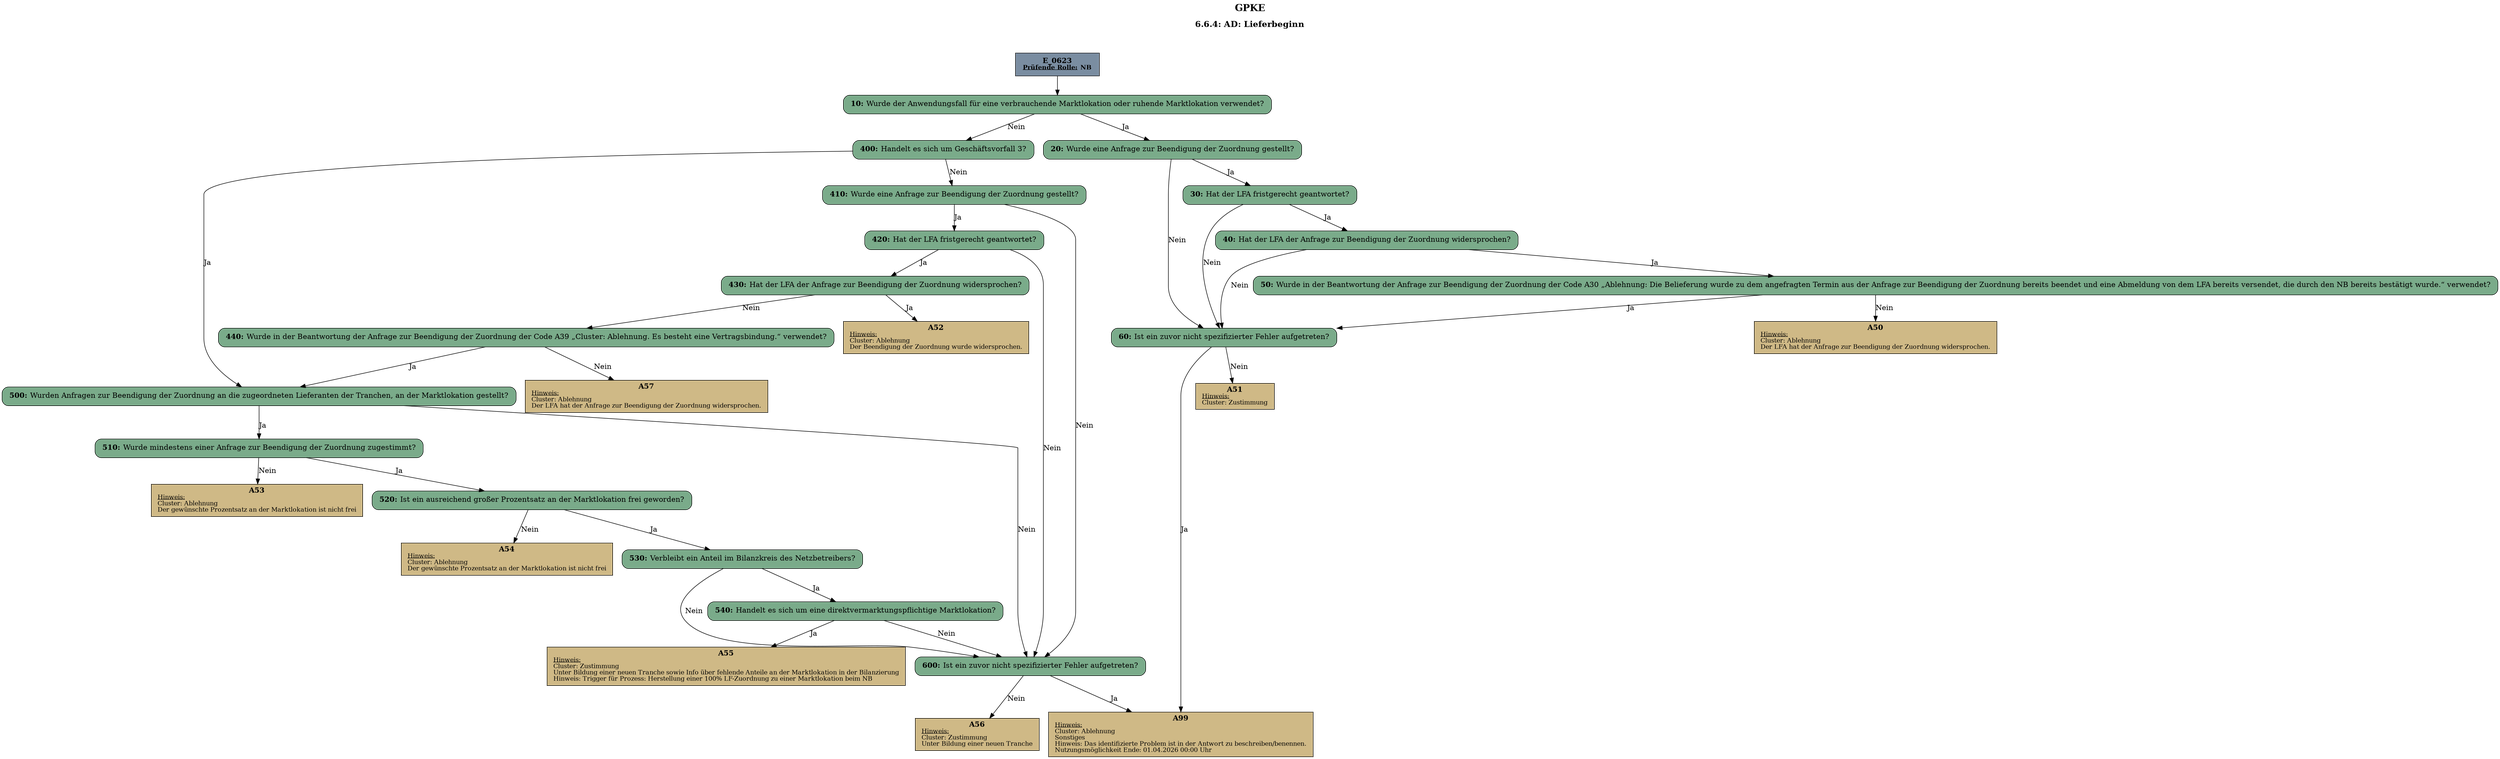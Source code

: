 digraph D {
    labelloc="t";
    label=<<B><FONT POINT-SIZE="18">GPKE</FONT></B><BR/><BR/><B><FONT POINT-SIZE="16">6.6.4: AD: Lieferbeginn</FONT></B><BR/><BR/><BR/><BR/>>;
    "Start" [margin="0.2,0.12", shape=box, style=filled, fillcolor="#7a8da1", label=<<B>E_0623</B><BR align="center"/><FONT point-size="12"><B><U>Prüfende Rolle:</U> NB</B></FONT><BR align="center"/>>];
    "10" [margin="0.2,0.12", shape=box, style="filled,rounded", fillcolor="#7aab8a", label=<<B>10: </B>Wurde der Anwendungsfall für eine verbrauchende Marktlokation oder ruhende Marktlokation verwendet?<BR align="left"/>>];
    "20" [margin="0.2,0.12", shape=box, style="filled,rounded", fillcolor="#7aab8a", label=<<B>20: </B>Wurde eine Anfrage zur Beendigung der Zuordnung gestellt?<BR align="left"/>>];
    "30" [margin="0.2,0.12", shape=box, style="filled,rounded", fillcolor="#7aab8a", label=<<B>30: </B>Hat der LFA fristgerecht geantwortet?<BR align="left"/>>];
    "40" [margin="0.2,0.12", shape=box, style="filled,rounded", fillcolor="#7aab8a", label=<<B>40: </B>Hat der LFA der Anfrage zur Beendigung der Zuordnung widersprochen?<BR align="left"/>>];
    "50" [margin="0.2,0.12", shape=box, style="filled,rounded", fillcolor="#7aab8a", label=<<B>50: </B>Wurde in der Beantwortung der Anfrage zur Beendigung der Zuordnung der Code A30 „Ablehnung: Die Belieferung wurde zu dem angefragten Termin aus der Anfrage zur Beendigung der Zuordnung bereits beendet und eine Abmeldung von dem LFA bereits versendet, die durch den NB bereits bestätigt wurde.“ verwendet?<BR align="left"/>>];
    "A50" [margin="0.17,0.08", shape=box, style=filled, fillcolor="#cfb986", label=<<B>A50</B><BR align="center"/><FONT point-size="12"><U>Hinweis:</U><BR align="left"/>Cluster: Ablehnung<BR align="left"/>Der LFA hat der Anfrage zur Beendigung der Zuordnung widersprochen.<BR align="left"/></FONT>>];
    "60" [margin="0.2,0.12", shape=box, style="filled,rounded", fillcolor="#7aab8a", label=<<B>60: </B>Ist ein zuvor nicht spezifizierter Fehler aufgetreten?<BR align="left"/>>];
    "A51" [margin="0.17,0.08", shape=box, style=filled, fillcolor="#cfb986", label=<<B>A51</B><BR align="center"/><FONT point-size="12"><U>Hinweis:</U><BR align="left"/>Cluster: Zustimmung<BR align="left"/></FONT>>];
    "A99" [margin="0.17,0.08", shape=box, style=filled, fillcolor="#cfb986", label=<<B>A99</B><BR align="center"/><FONT point-size="12"><U>Hinweis:</U><BR align="left"/>Cluster: Ablehnung<BR align="left"/>Sonstiges <BR align="left"/>Hinweis: Das identifizierte Problem ist in der Antwort zu beschreiben/benennen.<BR align="left"/>Nutzungsmöglichkeit Ende: 01.04.2026 00:00 Uhr<BR align="left"/></FONT>>];
    "400" [margin="0.2,0.12", shape=box, style="filled,rounded", fillcolor="#7aab8a", label=<<B>400: </B>Handelt es sich um Geschäftsvorfall 3?<BR align="left"/>>];
    "410" [margin="0.2,0.12", shape=box, style="filled,rounded", fillcolor="#7aab8a", label=<<B>410: </B>Wurde eine Anfrage zur Beendigung der Zuordnung gestellt?<BR align="left"/>>];
    "420" [margin="0.2,0.12", shape=box, style="filled,rounded", fillcolor="#7aab8a", label=<<B>420: </B>Hat der LFA fristgerecht geantwortet?<BR align="left"/>>];
    "430" [margin="0.2,0.12", shape=box, style="filled,rounded", fillcolor="#7aab8a", label=<<B>430: </B>Hat der LFA der Anfrage zur Beendigung der Zuordnung widersprochen?<BR align="left"/>>];
    "A52" [margin="0.17,0.08", shape=box, style=filled, fillcolor="#cfb986", label=<<B>A52</B><BR align="center"/><FONT point-size="12"><U>Hinweis:</U><BR align="left"/>Cluster: Ablehnung<BR align="left"/>Der Beendigung der Zuordnung wurde widersprochen.<BR align="left"/></FONT>>];
    "440" [margin="0.2,0.12", shape=box, style="filled,rounded", fillcolor="#7aab8a", label=<<B>440: </B>Wurde in der Beantwortung der Anfrage zur Beendigung der Zuordnung der Code A39 „Cluster: Ablehnung. Es besteht eine Vertragsbindung.“ verwendet?<BR align="left"/>>];
    "A57" [margin="0.17,0.08", shape=box, style=filled, fillcolor="#cfb986", label=<<B>A57</B><BR align="center"/><FONT point-size="12"><U>Hinweis:</U><BR align="left"/>Cluster: Ablehnung<BR align="left"/>Der LFA hat der Anfrage zur Beendigung der Zuordnung widersprochen.<BR align="left"/></FONT>>];
    "500" [margin="0.2,0.12", shape=box, style="filled,rounded", fillcolor="#7aab8a", label=<<B>500: </B>Wurden Anfragen zur Beendigung der Zuordnung an die zugeordneten Lieferanten der Tranchen, an der Marktlokation gestellt?<BR align="left"/>>];
    "510" [margin="0.2,0.12", shape=box, style="filled,rounded", fillcolor="#7aab8a", label=<<B>510: </B>Wurde mindestens einer Anfrage zur Beendigung der Zuordnung zugestimmt?<BR align="left"/>>];
    "A53" [margin="0.17,0.08", shape=box, style=filled, fillcolor="#cfb986", label=<<B>A53</B><BR align="center"/><FONT point-size="12"><U>Hinweis:</U><BR align="left"/>Cluster: Ablehnung<BR align="left"/>Der gewünschte Prozentsatz an der Marktlokation ist nicht frei<BR align="left"/></FONT>>];
    "520" [margin="0.2,0.12", shape=box, style="filled,rounded", fillcolor="#7aab8a", label=<<B>520: </B>Ist ein ausreichend großer Prozentsatz an der Marktlokation frei geworden?<BR align="left"/>>];
    "A54" [margin="0.17,0.08", shape=box, style=filled, fillcolor="#cfb986", label=<<B>A54</B><BR align="center"/><FONT point-size="12"><U>Hinweis:</U><BR align="left"/>Cluster: Ablehnung<BR align="left"/>Der gewünschte Prozentsatz an der Marktlokation ist nicht frei<BR align="left"/></FONT>>];
    "530" [margin="0.2,0.12", shape=box, style="filled,rounded", fillcolor="#7aab8a", label=<<B>530: </B>Verbleibt ein Anteil im Bilanzkreis des Netzbetreibers?<BR align="left"/>>];
    "540" [margin="0.2,0.12", shape=box, style="filled,rounded", fillcolor="#7aab8a", label=<<B>540: </B>Handelt es sich um eine direktvermarktungspflichtige Marktlokation?<BR align="left"/>>];
    "A55" [margin="0.17,0.08", shape=box, style=filled, fillcolor="#cfb986", label=<<B>A55</B><BR align="center"/><FONT point-size="12"><U>Hinweis:</U><BR align="left"/>Cluster: Zustimmung<BR align="left"/>Unter Bildung einer neuen Tranche sowie Info über fehlende Anteile an der Marktlokation in der Bilanzierung<BR align="left"/>Hinweis: Trigger für Prozess: Herstellung einer 100% LF-Zuordnung zu einer Marktlokation beim NB<BR align="left"/></FONT>>];
    "600" [margin="0.2,0.12", shape=box, style="filled,rounded", fillcolor="#7aab8a", label=<<B>600: </B>Ist ein zuvor nicht spezifizierter Fehler aufgetreten?<BR align="left"/>>];
    "A56" [margin="0.17,0.08", shape=box, style=filled, fillcolor="#cfb986", label=<<B>A56</B><BR align="center"/><FONT point-size="12"><U>Hinweis:</U><BR align="left"/>Cluster: Zustimmung<BR align="left"/>Unter Bildung einer neuen Tranche<BR align="left"/></FONT>>];

    "Start" -> "10";
    "10" -> "20" [label="Ja"];
    "10" -> "400" [label="Nein"];
    "20" -> "60" [label="Nein"];
    "20" -> "30" [label="Ja"];
    "30" -> "40" [label="Ja"];
    "30" -> "60" [label="Nein"];
    "40" -> "50" [label="Ja"];
    "40" -> "60" [label="Nein"];
    "50" -> "A50" [label="Nein"];
    "50" -> "60" [label="Ja"];
    "60" -> "A51" [label="Nein"];
    "60" -> "A99" [label="Ja"];
    "400" -> "500" [label="Ja"];
    "400" -> "410" [label="Nein"];
    "410" -> "420" [label="Ja"];
    "410" -> "600" [label="Nein"];
    "420" -> "430" [label="Ja"];
    "420" -> "600" [label="Nein"];
    "430" -> "A52" [label="Ja"];
    "430" -> "440" [label="Nein"];
    "440" -> "A57" [label="Nein"];
    "440" -> "500" [label="Ja"];
    "500" -> "510" [label="Ja"];
    "500" -> "600" [label="Nein"];
    "510" -> "520" [label="Ja"];
    "510" -> "A53" [label="Nein"];
    "520" -> "530" [label="Ja"];
    "520" -> "A54" [label="Nein"];
    "530" -> "540" [label="Ja"];
    "530" -> "600" [label="Nein"];
    "540" -> "A55" [label="Ja"];
    "540" -> "600" [label="Nein"];
    "600" -> "A56" [label="Nein"];
    "600" -> "A99" [label="Ja"];

    bgcolor="transparent";
}